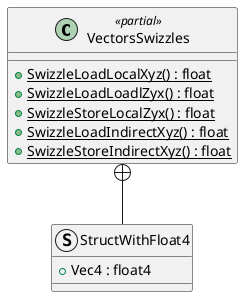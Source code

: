 @startuml
class VectorsSwizzles <<partial>> {
    + {static} SwizzleLoadLocalXyz() : float
    + {static} SwizzleLoadLoadlZyx() : float
    + {static} SwizzleStoreLocalZyx() : float
    + {static} SwizzleLoadIndirectXyz() : float
    + {static} SwizzleStoreIndirectXyz() : float
}
struct StructWithFloat4 {
    + Vec4 : float4
}
VectorsSwizzles +-- StructWithFloat4
@enduml
